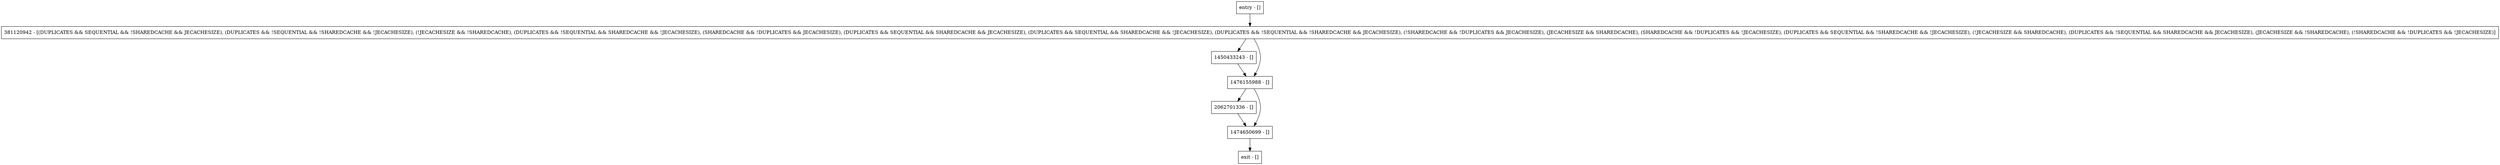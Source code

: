digraph refreshTreeAdminMemoryUsage {
node [shape=record];
entry [label="entry - []"];
exit [label="exit - []"];
2062701336 [label="2062701336 - []"];
1474650699 [label="1474650699 - []"];
1450433243 [label="1450433243 - []"];
1476155988 [label="1476155988 - []"];
381120942 [label="381120942 - [(DUPLICATES && SEQUENTIAL && !SHAREDCACHE && JECACHESIZE), (DUPLICATES && !SEQUENTIAL && !SHAREDCACHE && !JECACHESIZE), (!JECACHESIZE && !SHAREDCACHE), (DUPLICATES && !SEQUENTIAL && SHAREDCACHE && !JECACHESIZE), (SHAREDCACHE && !DUPLICATES && JECACHESIZE), (DUPLICATES && SEQUENTIAL && SHAREDCACHE && JECACHESIZE), (DUPLICATES && SEQUENTIAL && SHAREDCACHE && !JECACHESIZE), (DUPLICATES && !SEQUENTIAL && !SHAREDCACHE && JECACHESIZE), (!SHAREDCACHE && !DUPLICATES && JECACHESIZE), (JECACHESIZE && SHAREDCACHE), (SHAREDCACHE && !DUPLICATES && !JECACHESIZE), (DUPLICATES && SEQUENTIAL && !SHAREDCACHE && !JECACHESIZE), (!JECACHESIZE && SHAREDCACHE), (DUPLICATES && !SEQUENTIAL && SHAREDCACHE && JECACHESIZE), (JECACHESIZE && !SHAREDCACHE), (!SHAREDCACHE && !DUPLICATES && !JECACHESIZE)]"];
entry;
exit;
entry -> 381120942;
2062701336 -> 1474650699;
1474650699 -> exit;
1450433243 -> 1476155988;
1476155988 -> 2062701336;
1476155988 -> 1474650699;
381120942 -> 1450433243;
381120942 -> 1476155988;
}
